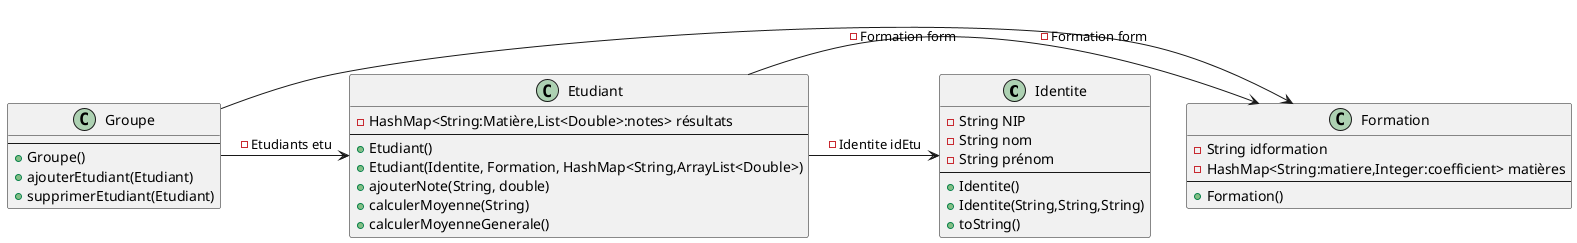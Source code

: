@startuml
'https://plantuml.com/class-diagram

class Identite{
-String NIP
-String nom
-String prénom
---
+Identite()
+Identite(String,String,String)
+toString()
}
class Etudiant{
-HashMap<String:Matière,List<Double>:notes> résultats
---
+Etudiant()
+Etudiant(Identite, Formation, HashMap<String,ArrayList<Double>)
+ajouterNote(String, double)
+calculerMoyenne(String)
+calculerMoyenneGenerale()
}
class Formation{
  -String idformation
  -HashMap<String:matiere,Integer:coefficient> matières
  ---
  +Formation()
}
class Groupe{
---
+Groupe()
+ajouterEtudiant(Etudiant)
+supprimerEtudiant(Etudiant)
}
Groupe -> Etudiant : -Etudiants etu
Groupe -> Formation : -Formation form
Etudiant -> Identite : -Identite idEtu
Etudiant -> Formation : -Formation form



@enduml